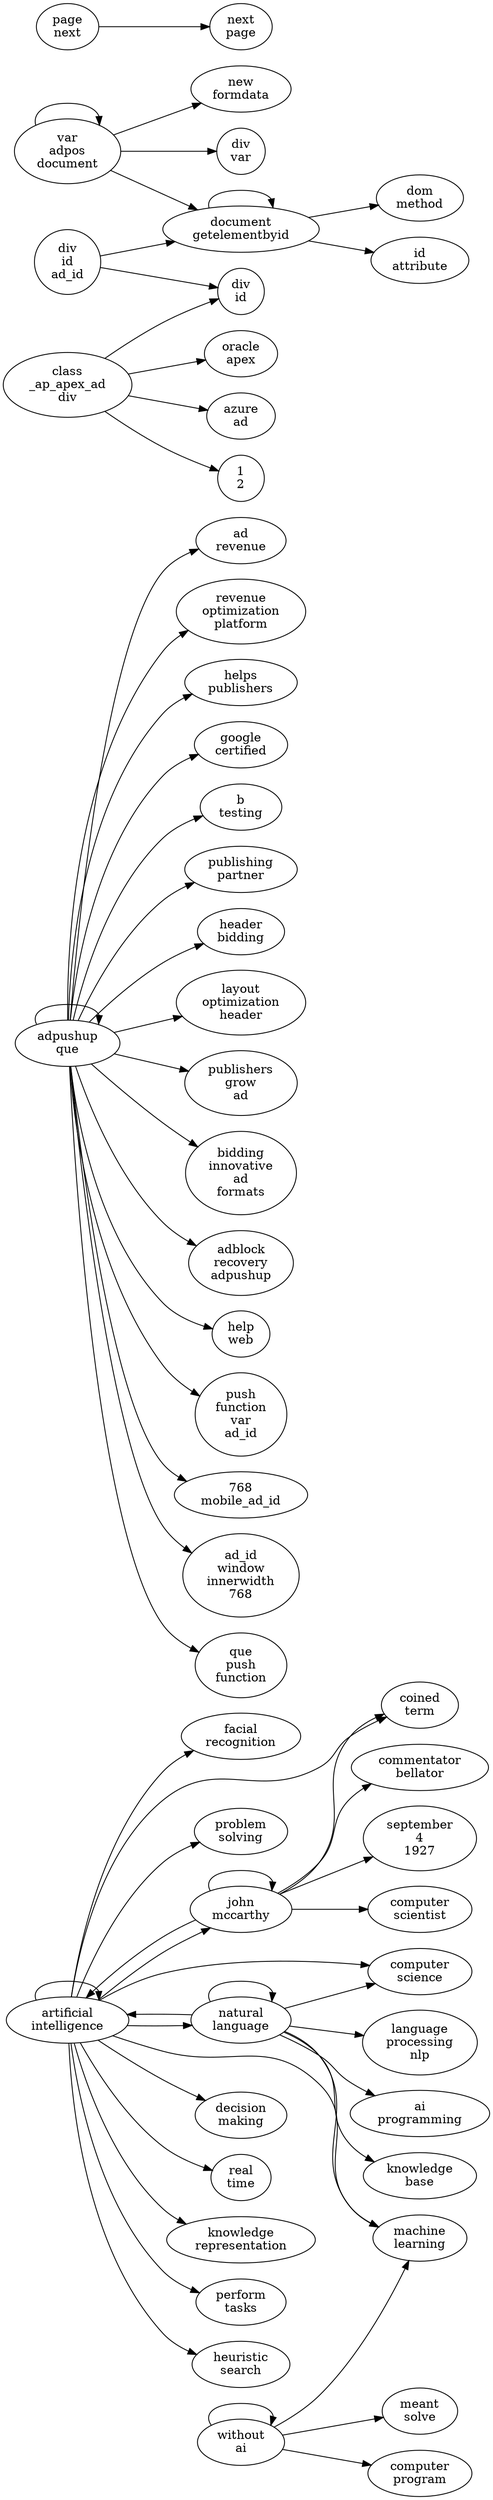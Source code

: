 digraph g {
rankdir = LR
"artificial
intelligence" -> "artificial
intelligence"
"artificial
intelligence" -> "computer
science"
"artificial
intelligence" -> "problem
solving"
"artificial
intelligence" -> "machine
learning"
"artificial
intelligence" -> "coined
term"
"artificial
intelligence" -> "john
mccarthy"
"artificial
intelligence" -> "natural
language"
"artificial
intelligence" -> "decision
making"
"artificial
intelligence" -> "real
time"
"artificial
intelligence" -> "knowledge
representation"
"artificial
intelligence" -> "perform
tasks"
"artificial
intelligence" -> "heuristic
search"
"artificial
intelligence" -> "facial
recognition"
"adpushup
que" -> "ad
revenue"
"adpushup
que" -> "revenue
optimization
platform"
"adpushup
que" -> "helps
publishers"
"adpushup
que" -> "google
certified"
"adpushup
que" -> "b
testing"
"adpushup
que" -> "publishing
partner"
"adpushup
que" -> "header
bidding"
"adpushup
que" -> "layout
optimization
header"
"adpushup
que" -> "publishers
grow
ad"
"adpushup
que" -> "bidding
innovative
ad
formats"
"adpushup
que" -> "adblock
recovery
adpushup"
"adpushup
que" -> "help
web"
"adpushup
que" -> "push
function
var
ad_id"
"adpushup
que" -> "768
mobile_ad_id"
"adpushup
que" -> "ad_id
window
innerwidth
768"
"adpushup
que" -> "adpushup
que"
"adpushup
que" -> "que
push
function"
"without
ai" -> "without
ai"
"without
ai" -> "machine
learning"
"without
ai" -> "computer
program"
"without
ai" -> "meant
solve"
"natural
language" -> "natural
language"
"natural
language" -> "artificial
intelligence"
"natural
language" -> "language
processing
nlp"
"natural
language" -> "computer
science"
"natural
language" -> "ai
programming"
"natural
language" -> "machine
learning"
"natural
language" -> "knowledge
base"
"john
mccarthy" -> "john
mccarthy"
"john
mccarthy" -> "computer
scientist"
"john
mccarthy" -> "artificial
intelligence"
"john
mccarthy" -> "commentator
bellator"
"john
mccarthy" -> "september
4
1927"
"john
mccarthy" -> "coined
term"
"var
adpos
document" -> "document
getelementbyid"
"var
adpos
document" -> "new
formdata"
"var
adpos
document" -> "div
var"
"var
adpos
document" -> "var
adpos
document"
"page
next" -> "next
page"
"class
_ap_apex_ad
div" -> "oracle
apex"
"class
_ap_apex_ad
div" -> "azure
ad"
"class
_ap_apex_ad
div" -> "1
2"
"class
_ap_apex_ad
div" -> "div
id"
"div
id
ad_id" -> "div
id"
"div
id
ad_id" -> "document
getelementbyid"
"document
getelementbyid" -> "document
getelementbyid"
"document
getelementbyid" -> "dom
method"
"document
getelementbyid" -> "id
attribute"
}